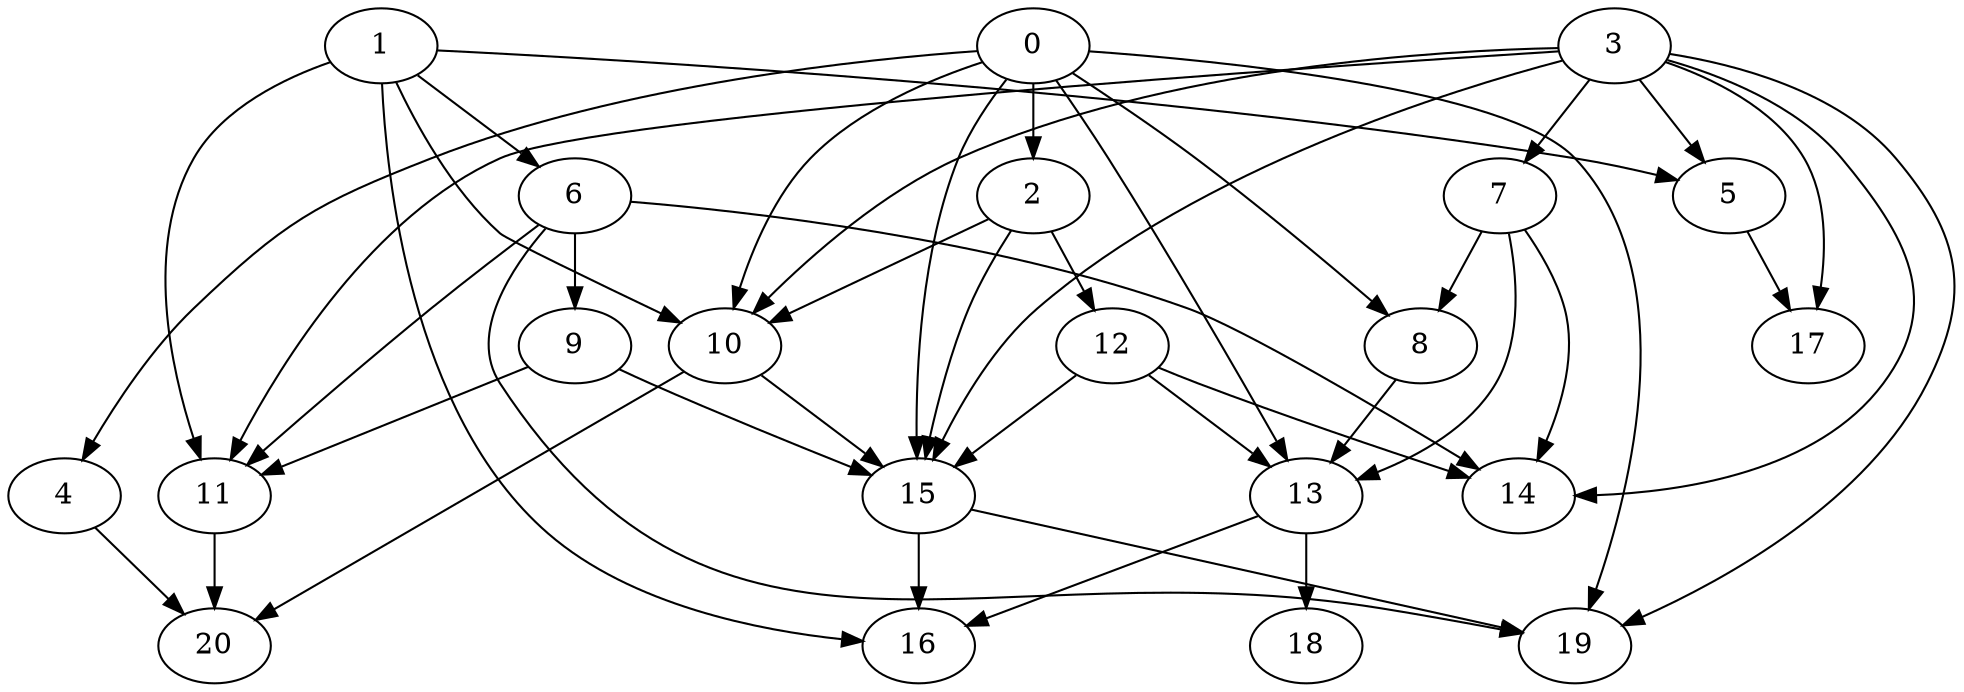 digraph "Random_Nodes_21_Density_2.14_CCR_1.00_WeightType_Random" {
	graph ["Duplicate states"=0,
		GraphType=Random,
		"Max states in OPEN"=0,
		Modes="120000ms; topo-ordered tasks, ; Pruning: task equivalence, fixed order ready list, ; F-value: ; Optimisation: best schedule length (\
SL) optimisation on equal, ",
		NumberOfTasks=21,
		"Pruned using list schedule length"=1,
		"States removed from OPEN"=0,
		TargetSystem="Homogeneous-6",
		"Time to schedule (ms)"=115,
		"Total idle time"=103,
		"Total schedule length"=101,
		"Total sequential time"=300,
		"Total states created"=2
	];
	3	["Finish time"=13,
		Processor=0,
		"Start time"=0,
		Weight=13];
	7	["Finish time"=34,
		Processor=0,
		"Start time"=13,
		Weight=21];
	3 -> 7	[Weight=5];
	10	["Finish time"=39,
		Processor=2,
		"Start time"=34,
		Weight=5];
	3 -> 10	[Weight=10];
	11	["Finish time"=62,
		Processor=3,
		"Start time"=38,
		Weight=24];
	3 -> 11	[Weight=8];
	15	["Finish time"=59,
		Processor=1,
		"Start time"=51,
		Weight=8];
	3 -> 15	[Weight=4];
	5	["Finish time"=32,
		Processor=5,
		"Start time"=21,
		Weight=11];
	3 -> 5	[Weight=8];
	19	["Finish time"=80,
		Processor=1,
		"Start time"=59,
		Weight=21];
	3 -> 19	[Weight=8];
	14	["Finish time"=62,
		Processor=2,
		"Start time"=54,
		Weight=8];
	3 -> 14	[Weight=5];
	17	["Finish time"=40,
		Processor=5,
		"Start time"=32,
		Weight=8];
	3 -> 17	[Weight=9];
	0	["Finish time"=16,
		Processor=1,
		"Start time"=0,
		Weight=16];
	2	["Finish time"=24,
		Processor=1,
		"Start time"=16,
		Weight=8];
	0 -> 2	[Weight=7];
	8	["Finish time"=61,
		Processor=0,
		"Start time"=34,
		Weight=27];
	0 -> 8	[Weight=9];
	0 -> 10	[Weight=9];
	13	["Finish time"=80,
		Processor=0,
		"Start time"=61,
		Weight=19];
	0 -> 13	[Weight=6];
	0 -> 15	[Weight=2];
	4	["Finish time"=35,
		Processor=4,
		"Start time"=24,
		Weight=11];
	0 -> 4	[Weight=8];
	0 -> 19	[Weight=7];
	7 -> 8	[Weight=8];
	7 -> 13	[Weight=5];
	7 -> 14	[Weight=6];
	1	["Finish time"=5,
		Processor=2,
		"Start time"=0,
		Weight=5];
	6	["Finish time"=26,
		Processor=2,
		"Start time"=5,
		Weight=21];
	1 -> 6	[Weight=7];
	1 -> 10	[Weight=4];
	1 -> 11	[Weight=7];
	1 -> 5	[Weight=10];
	16	["Finish time"=87,
		Processor=1,
		"Start time"=82,
		Weight=5];
	1 -> 16	[Weight=3];
	12	["Finish time"=51,
		Processor=1,
		"Start time"=24,
		Weight=27];
	2 -> 12	[Weight=6];
	2 -> 10	[Weight=10];
	2 -> 15	[Weight=10];
	9	["Finish time"=31,
		Processor=2,
		"Start time"=26,
		Weight=5];
	6 -> 9	[Weight=9];
	6 -> 11	[Weight=5];
	6 -> 19	[Weight=4];
	6 -> 14	[Weight=10];
	12 -> 13	[Weight=5];
	12 -> 15	[Weight=7];
	12 -> 14	[Weight=3];
	8 -> 13	[Weight=4];
	9 -> 11	[Weight=7];
	9 -> 15	[Weight=10];
	10 -> 15	[Weight=5];
	20	["Finish time"=78,
		Processor=3,
		"Start time"=62,
		Weight=16];
	10 -> 20	[Weight=3];
	11 -> 20	[Weight=8];
	18	["Finish time"=101,
		Processor=0,
		"Start time"=80,
		Weight=21];
	13 -> 18	[Weight=7];
	13 -> 16	[Weight=2];
	15 -> 19	[Weight=10];
	15 -> 16	[Weight=8];
	4 -> 20	[Weight=4];
	5 -> 17	[Weight=8];
}
